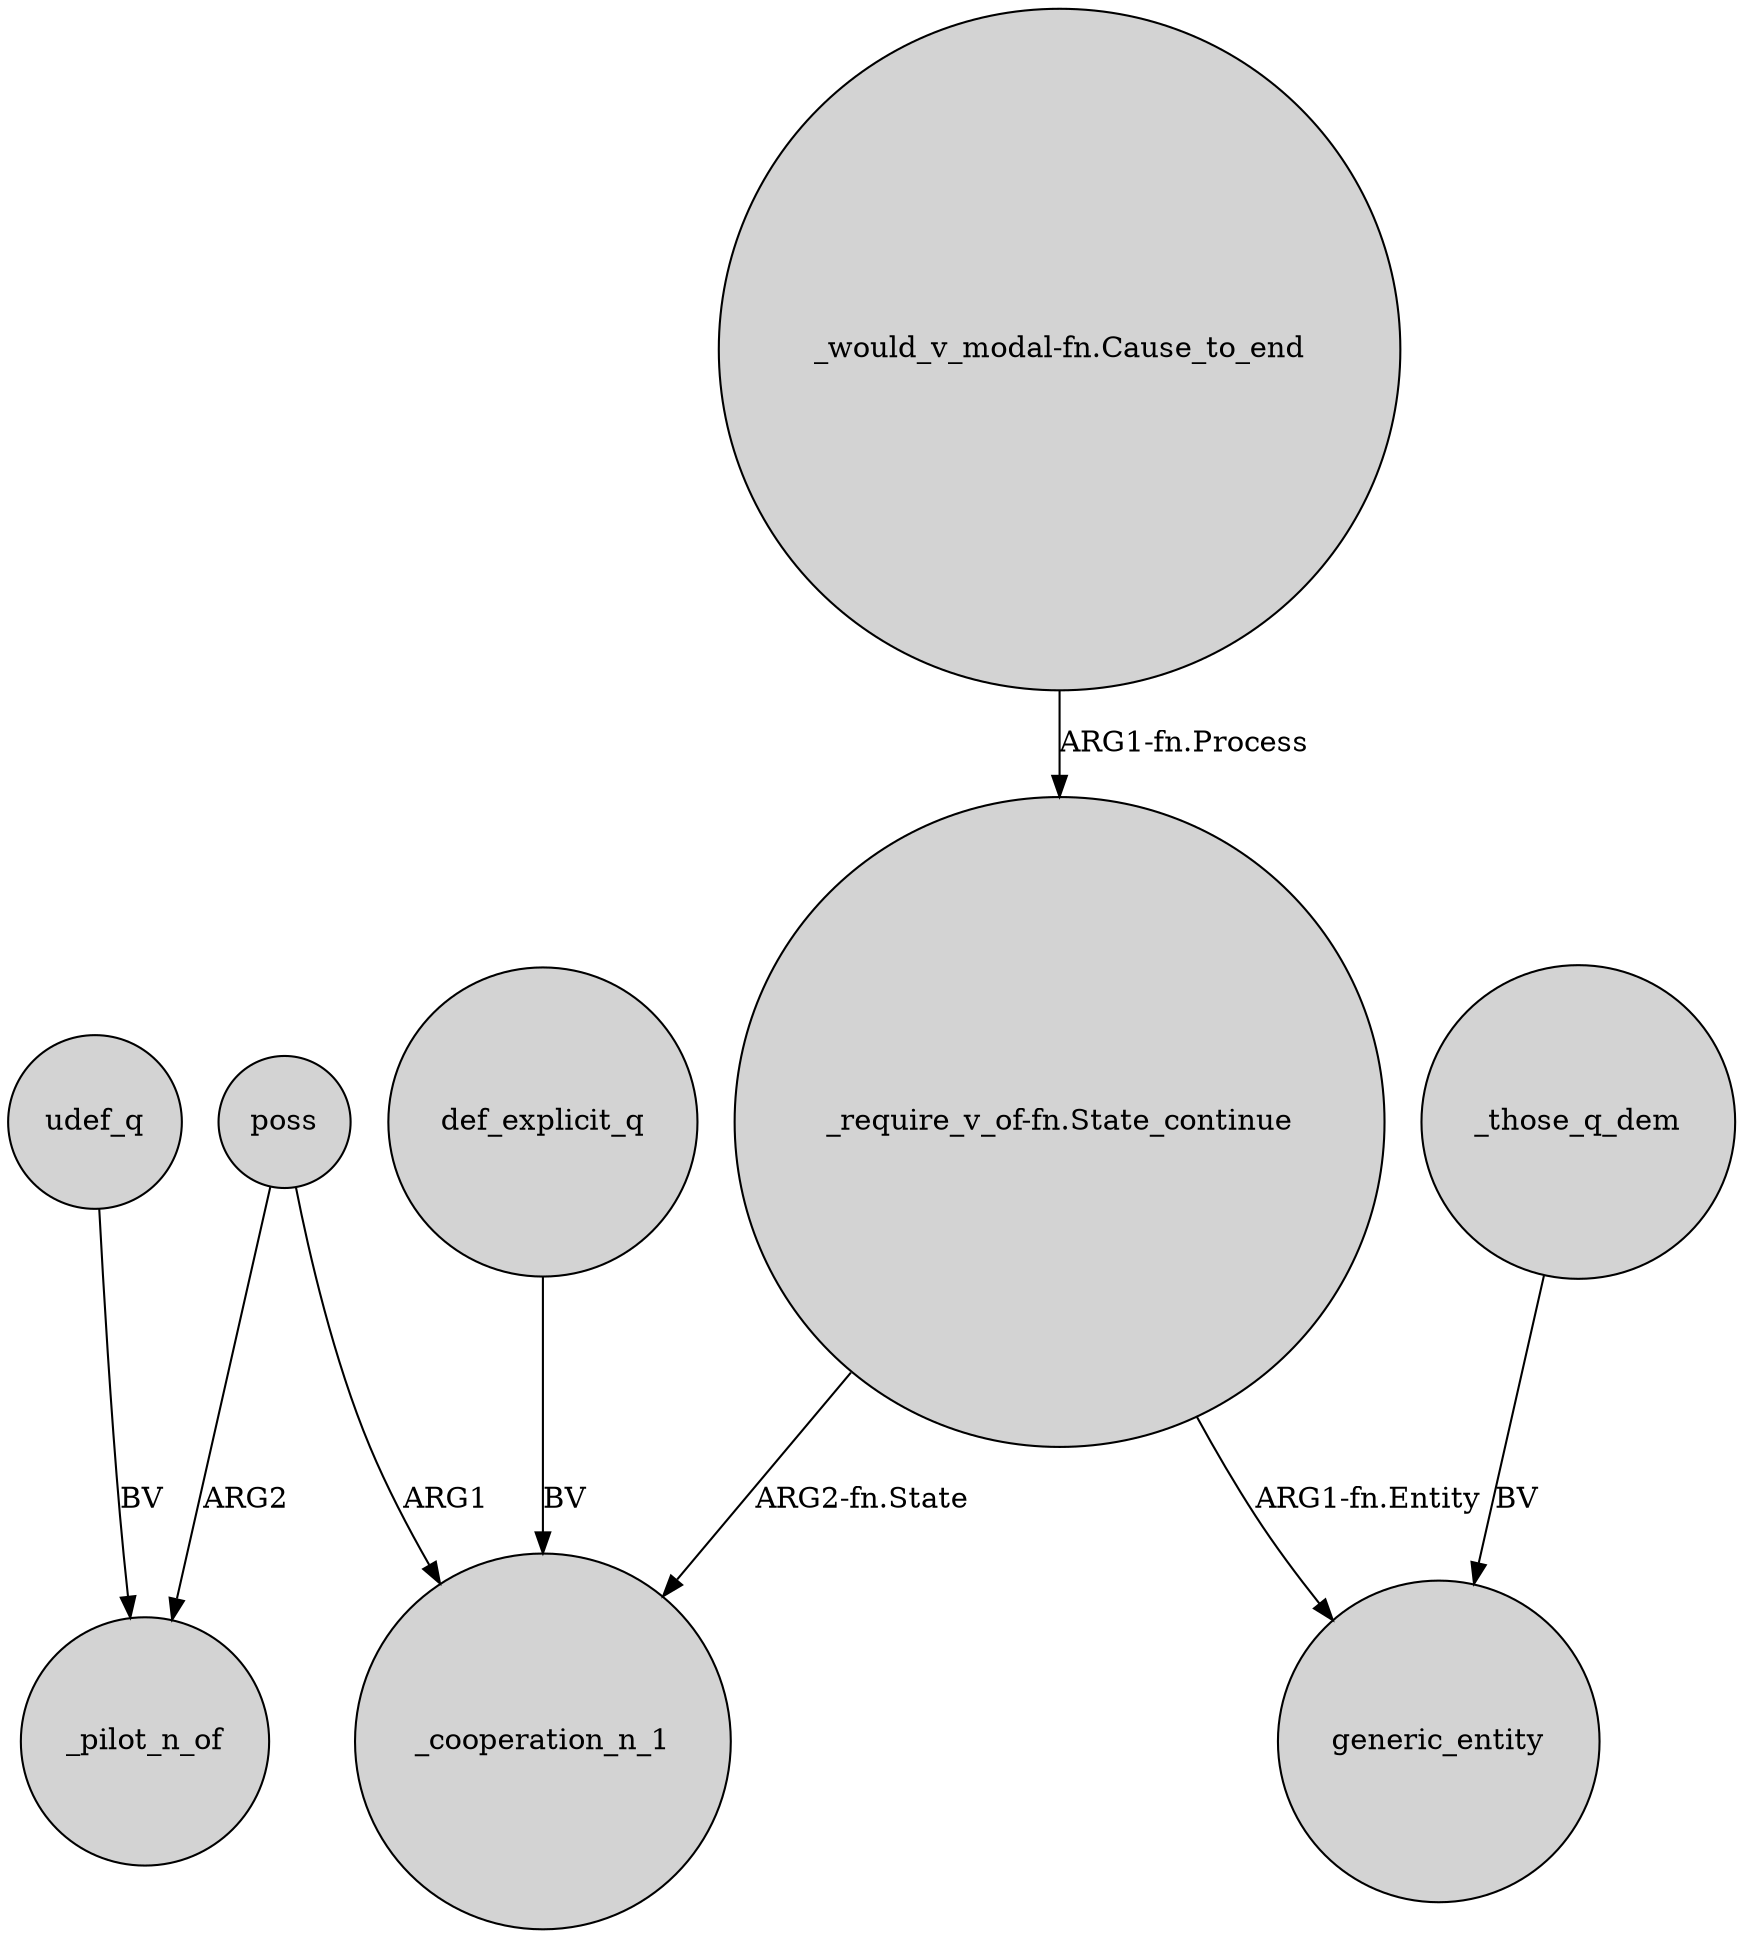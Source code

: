 digraph {
	node [shape=circle style=filled]
	poss -> _pilot_n_of [label=ARG2]
	poss -> _cooperation_n_1 [label=ARG1]
	def_explicit_q -> _cooperation_n_1 [label=BV]
	_those_q_dem -> generic_entity [label=BV]
	"_require_v_of-fn.State_continue" -> _cooperation_n_1 [label="ARG2-fn.State"]
	"_would_v_modal-fn.Cause_to_end" -> "_require_v_of-fn.State_continue" [label="ARG1-fn.Process"]
	udef_q -> _pilot_n_of [label=BV]
	"_require_v_of-fn.State_continue" -> generic_entity [label="ARG1-fn.Entity"]
}
